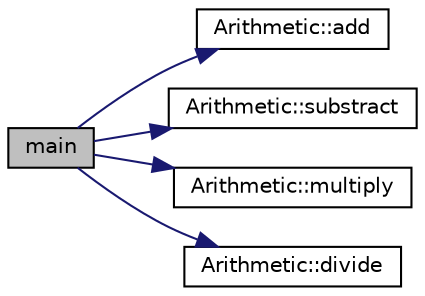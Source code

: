 digraph "main"
{
  edge [fontname="Helvetica",fontsize="10",labelfontname="Helvetica",labelfontsize="10"];
  node [fontname="Helvetica",fontsize="10",shape=record];
  rankdir="LR";
  Node0 [label="main",height=0.2,width=0.4,color="black", fillcolor="grey75", style="filled", fontcolor="black"];
  Node0 -> Node1 [color="midnightblue",fontsize="10",style="solid",fontname="Helvetica"];
  Node1 [label="Arithmetic::add",height=0.2,width=0.4,color="black", fillcolor="white", style="filled",URL="$class_arithmetic.html#a9af13ee1d91c21c0dcbf75273ada15c9"];
  Node0 -> Node2 [color="midnightblue",fontsize="10",style="solid",fontname="Helvetica"];
  Node2 [label="Arithmetic::substract",height=0.2,width=0.4,color="black", fillcolor="white", style="filled",URL="$class_arithmetic.html#abbb09e9c3c4fb90f3ff7a2b97c72e168"];
  Node0 -> Node3 [color="midnightblue",fontsize="10",style="solid",fontname="Helvetica"];
  Node3 [label="Arithmetic::multiply",height=0.2,width=0.4,color="black", fillcolor="white", style="filled",URL="$class_arithmetic.html#a08401cbe81a8a58ca88f648c1f297e64"];
  Node0 -> Node4 [color="midnightblue",fontsize="10",style="solid",fontname="Helvetica"];
  Node4 [label="Arithmetic::divide",height=0.2,width=0.4,color="black", fillcolor="white", style="filled",URL="$class_arithmetic.html#a262e0de1fd06b5fcba23a1ce81a61988"];
}
